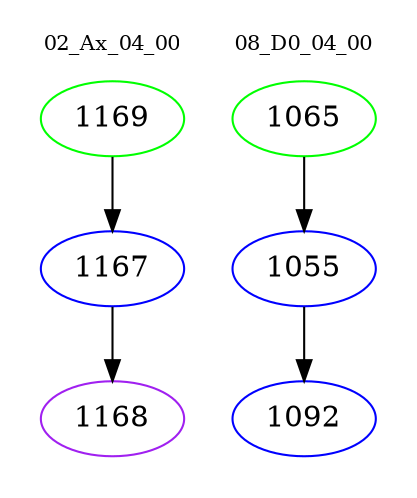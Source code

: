 digraph{
subgraph cluster_0 {
color = white
label = "02_Ax_04_00";
fontsize=10;
T0_1169 [label="1169", color="green"]
T0_1169 -> T0_1167 [color="black"]
T0_1167 [label="1167", color="blue"]
T0_1167 -> T0_1168 [color="black"]
T0_1168 [label="1168", color="purple"]
}
subgraph cluster_1 {
color = white
label = "08_D0_04_00";
fontsize=10;
T1_1065 [label="1065", color="green"]
T1_1065 -> T1_1055 [color="black"]
T1_1055 [label="1055", color="blue"]
T1_1055 -> T1_1092 [color="black"]
T1_1092 [label="1092", color="blue"]
}
}
